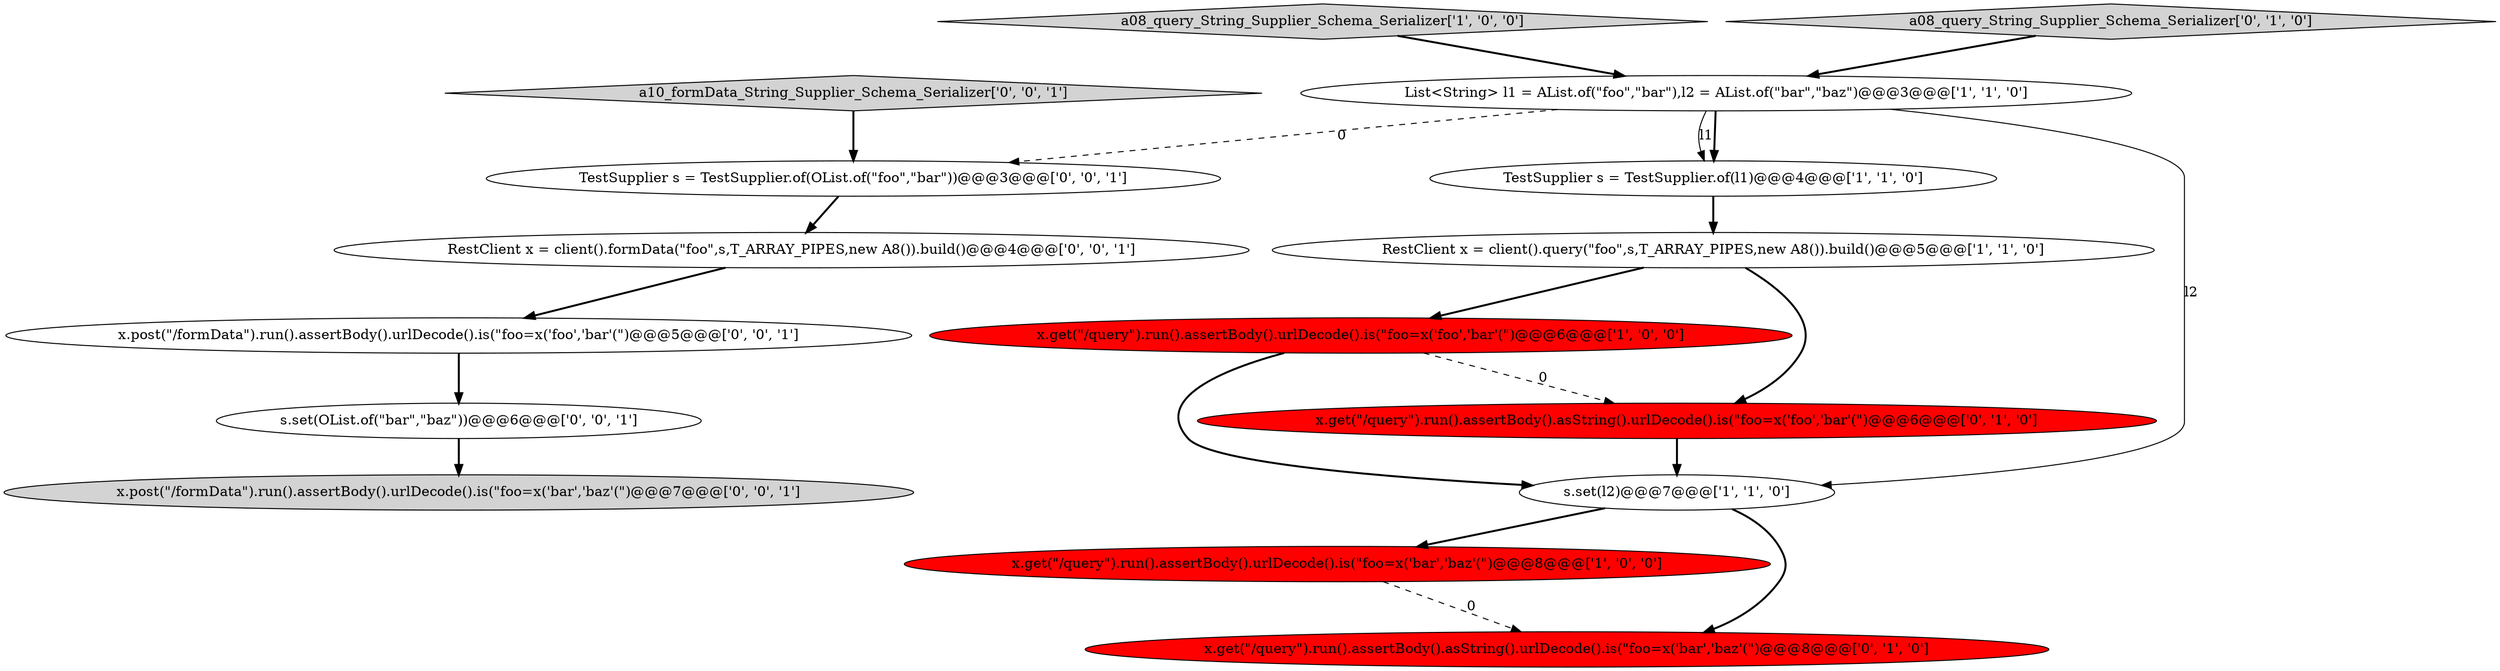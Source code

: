digraph {
10 [style = filled, label = "TestSupplier s = TestSupplier.of(OList.of(\"foo\",\"bar\"))@@@3@@@['0', '0', '1']", fillcolor = white, shape = ellipse image = "AAA0AAABBB3BBB"];
11 [style = filled, label = "x.post(\"/formData\").run().assertBody().urlDecode().is(\"foo=x('foo','bar'(\")@@@5@@@['0', '0', '1']", fillcolor = white, shape = ellipse image = "AAA0AAABBB3BBB"];
4 [style = filled, label = "x.get(\"/query\").run().assertBody().urlDecode().is(\"foo=x('foo','bar'(\")@@@6@@@['1', '0', '0']", fillcolor = red, shape = ellipse image = "AAA1AAABBB1BBB"];
3 [style = filled, label = "TestSupplier s = TestSupplier.of(l1)@@@4@@@['1', '1', '0']", fillcolor = white, shape = ellipse image = "AAA0AAABBB1BBB"];
5 [style = filled, label = "a08_query_String_Supplier_Schema_Serializer['1', '0', '0']", fillcolor = lightgray, shape = diamond image = "AAA0AAABBB1BBB"];
0 [style = filled, label = "x.get(\"/query\").run().assertBody().urlDecode().is(\"foo=x('bar','baz'(\")@@@8@@@['1', '0', '0']", fillcolor = red, shape = ellipse image = "AAA1AAABBB1BBB"];
7 [style = filled, label = "x.get(\"/query\").run().assertBody().asString().urlDecode().is(\"foo=x('bar','baz'(\")@@@8@@@['0', '1', '0']", fillcolor = red, shape = ellipse image = "AAA1AAABBB2BBB"];
6 [style = filled, label = "RestClient x = client().query(\"foo\",s,T_ARRAY_PIPES,new A8()).build()@@@5@@@['1', '1', '0']", fillcolor = white, shape = ellipse image = "AAA0AAABBB1BBB"];
13 [style = filled, label = "s.set(OList.of(\"bar\",\"baz\"))@@@6@@@['0', '0', '1']", fillcolor = white, shape = ellipse image = "AAA0AAABBB3BBB"];
9 [style = filled, label = "a08_query_String_Supplier_Schema_Serializer['0', '1', '0']", fillcolor = lightgray, shape = diamond image = "AAA0AAABBB2BBB"];
12 [style = filled, label = "RestClient x = client().formData(\"foo\",s,T_ARRAY_PIPES,new A8()).build()@@@4@@@['0', '0', '1']", fillcolor = white, shape = ellipse image = "AAA0AAABBB3BBB"];
14 [style = filled, label = "x.post(\"/formData\").run().assertBody().urlDecode().is(\"foo=x('bar','baz'(\")@@@7@@@['0', '0', '1']", fillcolor = lightgray, shape = ellipse image = "AAA0AAABBB3BBB"];
1 [style = filled, label = "s.set(l2)@@@7@@@['1', '1', '0']", fillcolor = white, shape = ellipse image = "AAA0AAABBB1BBB"];
15 [style = filled, label = "a10_formData_String_Supplier_Schema_Serializer['0', '0', '1']", fillcolor = lightgray, shape = diamond image = "AAA0AAABBB3BBB"];
8 [style = filled, label = "x.get(\"/query\").run().assertBody().asString().urlDecode().is(\"foo=x('foo','bar'(\")@@@6@@@['0', '1', '0']", fillcolor = red, shape = ellipse image = "AAA1AAABBB2BBB"];
2 [style = filled, label = "List<String> l1 = AList.of(\"foo\",\"bar\"),l2 = AList.of(\"bar\",\"baz\")@@@3@@@['1', '1', '0']", fillcolor = white, shape = ellipse image = "AAA0AAABBB1BBB"];
6->8 [style = bold, label=""];
8->1 [style = bold, label=""];
6->4 [style = bold, label=""];
3->6 [style = bold, label=""];
5->2 [style = bold, label=""];
4->1 [style = bold, label=""];
15->10 [style = bold, label=""];
2->10 [style = dashed, label="0"];
1->0 [style = bold, label=""];
11->13 [style = bold, label=""];
0->7 [style = dashed, label="0"];
2->3 [style = solid, label="l1"];
9->2 [style = bold, label=""];
1->7 [style = bold, label=""];
10->12 [style = bold, label=""];
13->14 [style = bold, label=""];
2->1 [style = solid, label="l2"];
2->3 [style = bold, label=""];
4->8 [style = dashed, label="0"];
12->11 [style = bold, label=""];
}
